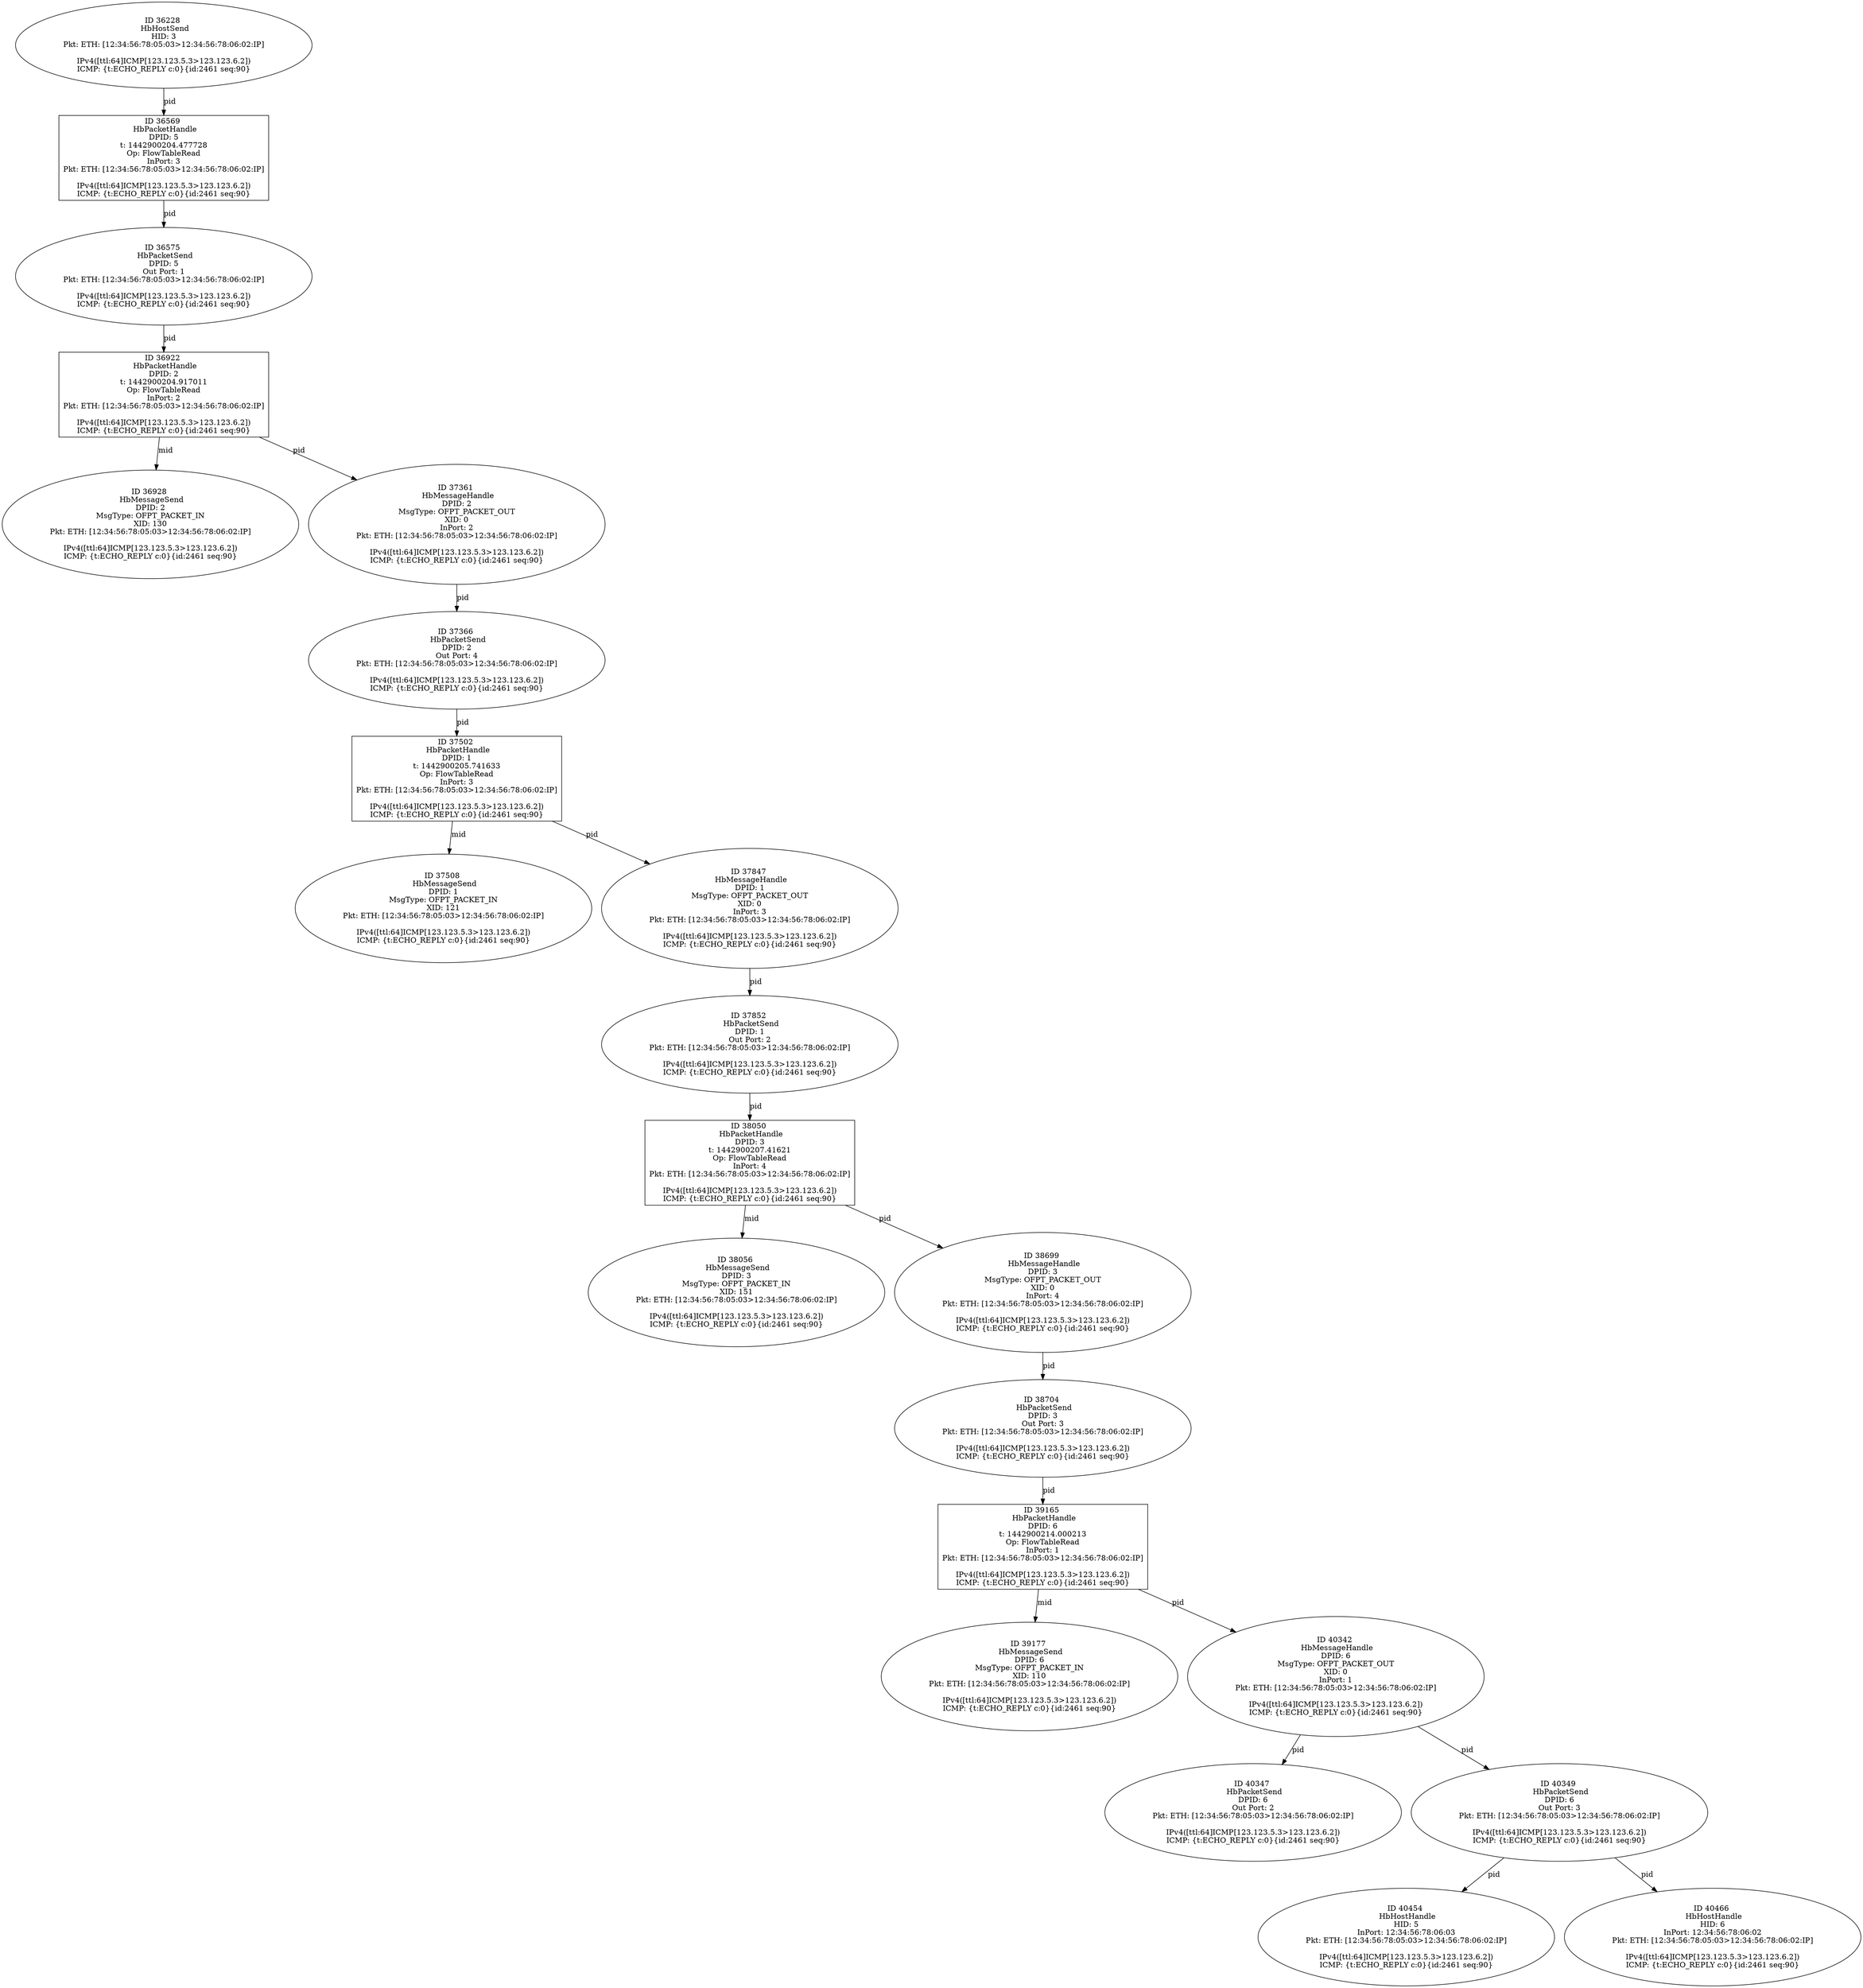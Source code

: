strict digraph G {
36228 [shape=oval, event=<hb_events.HbHostSend object at 0x10f4df750>, label="ID 36228 
 HbHostSend
HID: 3
Pkt: ETH: [12:34:56:78:05:03>12:34:56:78:06:02:IP]

IPv4([ttl:64]ICMP[123.123.5.3>123.123.6.2])
ICMP: {t:ECHO_REPLY c:0}{id:2461 seq:90}"];
40454 [shape=oval, event=<hb_events.HbHostHandle object at 0x1108d8850>, label="ID 40454 
 HbHostHandle
HID: 5
InPort: 12:34:56:78:06:03
Pkt: ETH: [12:34:56:78:05:03>12:34:56:78:06:02:IP]

IPv4([ttl:64]ICMP[123.123.5.3>123.123.6.2])
ICMP: {t:ECHO_REPLY c:0}{id:2461 seq:90}"];
39177 [shape=oval, event=<hb_events.HbMessageSend object at 0x11064c110>, label="ID 39177 
 HbMessageSend
DPID: 6
MsgType: OFPT_PACKET_IN
XID: 110
Pkt: ETH: [12:34:56:78:05:03>12:34:56:78:06:02:IP]

IPv4([ttl:64]ICMP[123.123.5.3>123.123.6.2])
ICMP: {t:ECHO_REPLY c:0}{id:2461 seq:90}"];
40466 [shape=oval, event=<hb_events.HbHostHandle object at 0x1108e1250>, label="ID 40466 
 HbHostHandle
HID: 6
InPort: 12:34:56:78:06:02
Pkt: ETH: [12:34:56:78:05:03>12:34:56:78:06:02:IP]

IPv4([ttl:64]ICMP[123.123.5.3>123.123.6.2])
ICMP: {t:ECHO_REPLY c:0}{id:2461 seq:90}"];
40342 [shape=oval, event=<hb_events.HbMessageHandle object at 0x1108c3550>, label="ID 40342 
 HbMessageHandle
DPID: 6
MsgType: OFPT_PACKET_OUT
XID: 0
InPort: 1
Pkt: ETH: [12:34:56:78:05:03>12:34:56:78:06:02:IP]

IPv4([ttl:64]ICMP[123.123.5.3>123.123.6.2])
ICMP: {t:ECHO_REPLY c:0}{id:2461 seq:90}"];
37508 [shape=oval, event=<hb_events.HbMessageSend object at 0x10fc1db90>, label="ID 37508 
 HbMessageSend
DPID: 1
MsgType: OFPT_PACKET_IN
XID: 121
Pkt: ETH: [12:34:56:78:05:03>12:34:56:78:06:02:IP]

IPv4([ttl:64]ICMP[123.123.5.3>123.123.6.2])
ICMP: {t:ECHO_REPLY c:0}{id:2461 seq:90}"];
40347 [shape=oval, event=<hb_events.HbPacketSend object at 0x1108c3e10>, label="ID 40347 
 HbPacketSend
DPID: 6
Out Port: 2
Pkt: ETH: [12:34:56:78:05:03>12:34:56:78:06:02:IP]

IPv4([ttl:64]ICMP[123.123.5.3>123.123.6.2])
ICMP: {t:ECHO_REPLY c:0}{id:2461 seq:90}"];
40349 [shape=oval, event=<hb_events.HbPacketSend object at 0x1108cc090>, label="ID 40349 
 HbPacketSend
DPID: 6
Out Port: 3
Pkt: ETH: [12:34:56:78:05:03>12:34:56:78:06:02:IP]

IPv4([ttl:64]ICMP[123.123.5.3>123.123.6.2])
ICMP: {t:ECHO_REPLY c:0}{id:2461 seq:90}"];
38050 [shape=box, event=<hb_events.HbPacketHandle object at 0x10ff95490>, label="ID 38050 
 HbPacketHandle
DPID: 3
t: 1442900207.41621
Op: FlowTableRead
InPort: 4
Pkt: ETH: [12:34:56:78:05:03>12:34:56:78:06:02:IP]

IPv4([ttl:64]ICMP[123.123.5.3>123.123.6.2])
ICMP: {t:ECHO_REPLY c:0}{id:2461 seq:90}"];
38056 [shape=oval, event=<hb_events.HbMessageSend object at 0x11001ed90>, label="ID 38056 
 HbMessageSend
DPID: 3
MsgType: OFPT_PACKET_IN
XID: 151
Pkt: ETH: [12:34:56:78:05:03>12:34:56:78:06:02:IP]

IPv4([ttl:64]ICMP[123.123.5.3>123.123.6.2])
ICMP: {t:ECHO_REPLY c:0}{id:2461 seq:90}"];
38699 [shape=oval, event=<hb_events.HbMessageHandle object at 0x11047bd90>, label="ID 38699 
 HbMessageHandle
DPID: 3
MsgType: OFPT_PACKET_OUT
XID: 0
InPort: 4
Pkt: ETH: [12:34:56:78:05:03>12:34:56:78:06:02:IP]

IPv4([ttl:64]ICMP[123.123.5.3>123.123.6.2])
ICMP: {t:ECHO_REPLY c:0}{id:2461 seq:90}"];
38704 [shape=oval, event=<hb_events.HbPacketSend object at 0x1104676d0>, label="ID 38704 
 HbPacketSend
DPID: 3
Out Port: 3
Pkt: ETH: [12:34:56:78:05:03>12:34:56:78:06:02:IP]

IPv4([ttl:64]ICMP[123.123.5.3>123.123.6.2])
ICMP: {t:ECHO_REPLY c:0}{id:2461 seq:90}"];
36922 [shape=box, event=<hb_events.HbPacketHandle object at 0x10f8f6dd0>, label="ID 36922 
 HbPacketHandle
DPID: 2
t: 1442900204.917011
Op: FlowTableRead
InPort: 2
Pkt: ETH: [12:34:56:78:05:03>12:34:56:78:06:02:IP]

IPv4([ttl:64]ICMP[123.123.5.3>123.123.6.2])
ICMP: {t:ECHO_REPLY c:0}{id:2461 seq:90}"];
36928 [shape=oval, event=<hb_events.HbMessageSend object at 0x10f905ed0>, label="ID 36928 
 HbMessageSend
DPID: 2
MsgType: OFPT_PACKET_IN
XID: 130
Pkt: ETH: [12:34:56:78:05:03>12:34:56:78:06:02:IP]

IPv4([ttl:64]ICMP[123.123.5.3>123.123.6.2])
ICMP: {t:ECHO_REPLY c:0}{id:2461 seq:90}"];
37847 [shape=oval, event=<hb_events.HbMessageHandle object at 0x10fe84790>, label="ID 37847 
 HbMessageHandle
DPID: 1
MsgType: OFPT_PACKET_OUT
XID: 0
InPort: 3
Pkt: ETH: [12:34:56:78:05:03>12:34:56:78:06:02:IP]

IPv4([ttl:64]ICMP[123.123.5.3>123.123.6.2])
ICMP: {t:ECHO_REPLY c:0}{id:2461 seq:90}"];
36569 [shape=box, event=<hb_events.HbPacketHandle object at 0x10f6d1110>, label="ID 36569 
 HbPacketHandle
DPID: 5
t: 1442900204.477728
Op: FlowTableRead
InPort: 3
Pkt: ETH: [12:34:56:78:05:03>12:34:56:78:06:02:IP]

IPv4([ttl:64]ICMP[123.123.5.3>123.123.6.2])
ICMP: {t:ECHO_REPLY c:0}{id:2461 seq:90}"];
37852 [shape=oval, event=<hb_events.HbPacketSend object at 0x10fe5dad0>, label="ID 37852 
 HbPacketSend
DPID: 1
Out Port: 2
Pkt: ETH: [12:34:56:78:05:03>12:34:56:78:06:02:IP]

IPv4([ttl:64]ICMP[123.123.5.3>123.123.6.2])
ICMP: {t:ECHO_REPLY c:0}{id:2461 seq:90}"];
36575 [shape=oval, event=<hb_events.HbPacketSend object at 0x10f6d1890>, label="ID 36575 
 HbPacketSend
DPID: 5
Out Port: 1
Pkt: ETH: [12:34:56:78:05:03>12:34:56:78:06:02:IP]

IPv4([ttl:64]ICMP[123.123.5.3>123.123.6.2])
ICMP: {t:ECHO_REPLY c:0}{id:2461 seq:90}"];
37361 [shape=oval, event=<hb_events.HbMessageHandle object at 0x10fb21990>, label="ID 37361 
 HbMessageHandle
DPID: 2
MsgType: OFPT_PACKET_OUT
XID: 0
InPort: 2
Pkt: ETH: [12:34:56:78:05:03>12:34:56:78:06:02:IP]

IPv4([ttl:64]ICMP[123.123.5.3>123.123.6.2])
ICMP: {t:ECHO_REPLY c:0}{id:2461 seq:90}"];
37366 [shape=oval, event=<hb_events.HbPacketSend object at 0x10fb21f90>, label="ID 37366 
 HbPacketSend
DPID: 2
Out Port: 4
Pkt: ETH: [12:34:56:78:05:03>12:34:56:78:06:02:IP]

IPv4([ttl:64]ICMP[123.123.5.3>123.123.6.2])
ICMP: {t:ECHO_REPLY c:0}{id:2461 seq:90}"];
39165 [shape=box, event=<hb_events.HbPacketHandle object at 0x11063ee50>, label="ID 39165 
 HbPacketHandle
DPID: 6
t: 1442900214.000213
Op: FlowTableRead
InPort: 1
Pkt: ETH: [12:34:56:78:05:03>12:34:56:78:06:02:IP]

IPv4([ttl:64]ICMP[123.123.5.3>123.123.6.2])
ICMP: {t:ECHO_REPLY c:0}{id:2461 seq:90}"];
37502 [shape=box, event=<hb_events.HbPacketHandle object at 0x10fc0a190>, label="ID 37502 
 HbPacketHandle
DPID: 1
t: 1442900205.741633
Op: FlowTableRead
InPort: 3
Pkt: ETH: [12:34:56:78:05:03>12:34:56:78:06:02:IP]

IPv4([ttl:64]ICMP[123.123.5.3>123.123.6.2])
ICMP: {t:ECHO_REPLY c:0}{id:2461 seq:90}"];
36228 -> 36569  [rel=pid, label=pid];
40342 -> 40347  [rel=pid, label=pid];
40342 -> 40349  [rel=pid, label=pid];
40349 -> 40466  [rel=pid, label=pid];
40349 -> 40454  [rel=pid, label=pid];
38050 -> 38056  [rel=mid, label=mid];
38050 -> 38699  [rel=pid, label=pid];
38699 -> 38704  [rel=pid, label=pid];
38704 -> 39165  [rel=pid, label=pid];
36922 -> 36928  [rel=mid, label=mid];
36922 -> 37361  [rel=pid, label=pid];
37847 -> 37852  [rel=pid, label=pid];
36569 -> 36575  [rel=pid, label=pid];
37852 -> 38050  [rel=pid, label=pid];
36575 -> 36922  [rel=pid, label=pid];
37361 -> 37366  [rel=pid, label=pid];
37366 -> 37502  [rel=pid, label=pid];
39165 -> 39177  [rel=mid, label=mid];
39165 -> 40342  [rel=pid, label=pid];
37502 -> 37508  [rel=mid, label=mid];
37502 -> 37847  [rel=pid, label=pid];
}
